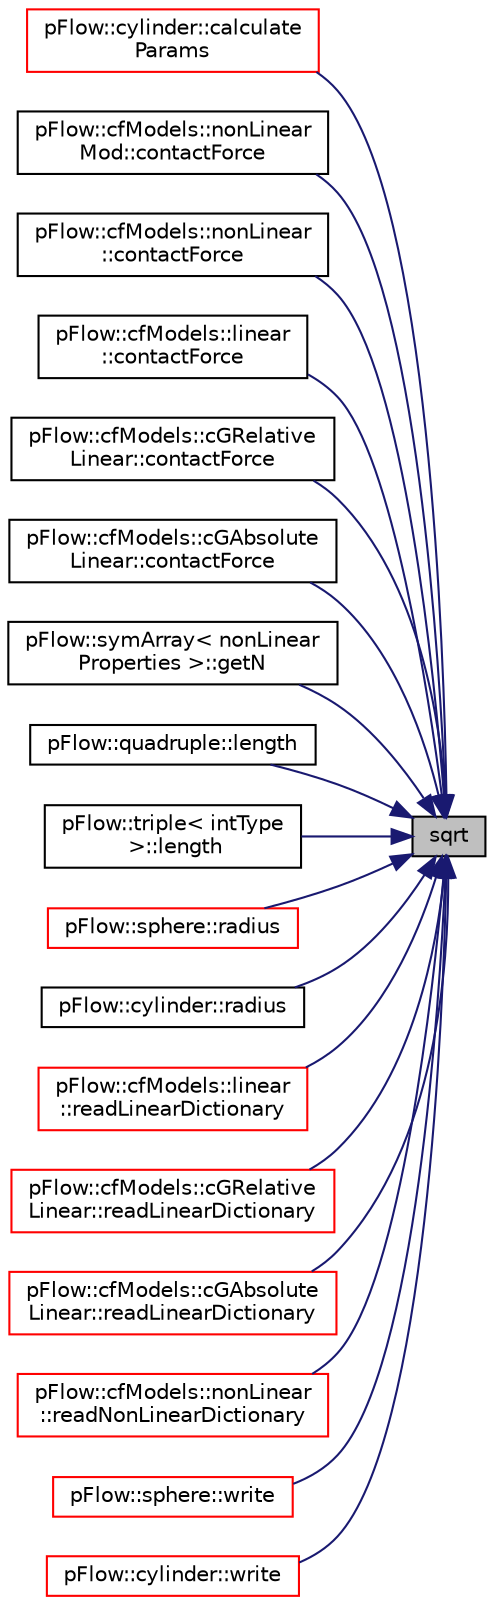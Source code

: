 digraph "sqrt"
{
 // LATEX_PDF_SIZE
  edge [fontname="Helvetica",fontsize="10",labelfontname="Helvetica",labelfontsize="10"];
  node [fontname="Helvetica",fontsize="10",shape=record];
  rankdir="RL";
  Node1 [label="sqrt",height=0.2,width=0.4,color="black", fillcolor="grey75", style="filled", fontcolor="black",tooltip=" "];
  Node1 -> Node2 [dir="back",color="midnightblue",fontsize="10",style="solid",fontname="Helvetica"];
  Node2 [label="pFlow::cylinder::calculate\lParams",height=0.2,width=0.4,color="red", fillcolor="white", style="filled",URL="$classpFlow_1_1cylinder.html#a60aa71a9e81fe0fd36ea435a9ec0e0aa",tooltip=" "];
  Node1 -> Node4 [dir="back",color="midnightblue",fontsize="10",style="solid",fontname="Helvetica"];
  Node4 [label="pFlow::cfModels::nonLinear\lMod::contactForce",height=0.2,width=0.4,color="black", fillcolor="white", style="filled",URL="$classpFlow_1_1cfModels_1_1nonLinearMod.html#a38dbcf2e1d3f39879c6005d580f01849",tooltip=" "];
  Node1 -> Node5 [dir="back",color="midnightblue",fontsize="10",style="solid",fontname="Helvetica"];
  Node5 [label="pFlow::cfModels::nonLinear\l::contactForce",height=0.2,width=0.4,color="black", fillcolor="white", style="filled",URL="$classpFlow_1_1cfModels_1_1nonLinear.html#a38dbcf2e1d3f39879c6005d580f01849",tooltip=" "];
  Node1 -> Node6 [dir="back",color="midnightblue",fontsize="10",style="solid",fontname="Helvetica"];
  Node6 [label="pFlow::cfModels::linear\l::contactForce",height=0.2,width=0.4,color="black", fillcolor="white", style="filled",URL="$classpFlow_1_1cfModels_1_1linear.html#a38dbcf2e1d3f39879c6005d580f01849",tooltip=" "];
  Node1 -> Node7 [dir="back",color="midnightblue",fontsize="10",style="solid",fontname="Helvetica"];
  Node7 [label="pFlow::cfModels::cGRelative\lLinear::contactForce",height=0.2,width=0.4,color="black", fillcolor="white", style="filled",URL="$classpFlow_1_1cfModels_1_1cGRelativeLinear.html#add817d1a64af70fd3d708ab09a02ad72",tooltip=" "];
  Node1 -> Node8 [dir="back",color="midnightblue",fontsize="10",style="solid",fontname="Helvetica"];
  Node8 [label="pFlow::cfModels::cGAbsolute\lLinear::contactForce",height=0.2,width=0.4,color="black", fillcolor="white", style="filled",URL="$classpFlow_1_1cfModels_1_1cGAbsoluteLinear.html#add817d1a64af70fd3d708ab09a02ad72",tooltip=" "];
  Node1 -> Node9 [dir="back",color="midnightblue",fontsize="10",style="solid",fontname="Helvetica"];
  Node9 [label="pFlow::symArray\< nonLinear\lProperties \>::getN",height=0.2,width=0.4,color="black", fillcolor="white", style="filled",URL="$classpFlow_1_1symArray.html#aaa204e5a9810b8db8dd34cc29ee4c464",tooltip=" "];
  Node1 -> Node10 [dir="back",color="midnightblue",fontsize="10",style="solid",fontname="Helvetica"];
  Node10 [label="pFlow::quadruple::length",height=0.2,width=0.4,color="black", fillcolor="white", style="filled",URL="$classpFlow_1_1quadruple.html#a386dd44caa78e5884651bd4891674555",tooltip=" "];
  Node1 -> Node11 [dir="back",color="midnightblue",fontsize="10",style="solid",fontname="Helvetica"];
  Node11 [label="pFlow::triple\< intType\l \>::length",height=0.2,width=0.4,color="black", fillcolor="white", style="filled",URL="$classpFlow_1_1triple.html#a386dd44caa78e5884651bd4891674555",tooltip="Length of the vector."];
  Node1 -> Node12 [dir="back",color="midnightblue",fontsize="10",style="solid",fontname="Helvetica"];
  Node12 [label="pFlow::sphere::radius",height=0.2,width=0.4,color="red", fillcolor="white", style="filled",URL="$classpFlow_1_1sphere.html#a4611c0bbd5b552873706e6d361f8b43f",tooltip=" "];
  Node1 -> Node16 [dir="back",color="midnightblue",fontsize="10",style="solid",fontname="Helvetica"];
  Node16 [label="pFlow::cylinder::radius",height=0.2,width=0.4,color="black", fillcolor="white", style="filled",URL="$classpFlow_1_1cylinder.html#a4611c0bbd5b552873706e6d361f8b43f",tooltip=" "];
  Node1 -> Node17 [dir="back",color="midnightblue",fontsize="10",style="solid",fontname="Helvetica"];
  Node17 [label="pFlow::cfModels::linear\l::readLinearDictionary",height=0.2,width=0.4,color="red", fillcolor="white", style="filled",URL="$classpFlow_1_1cfModels_1_1linear.html#a36dd9da7f6e5afc522963e96004b3f98",tooltip=" "];
  Node1 -> Node19 [dir="back",color="midnightblue",fontsize="10",style="solid",fontname="Helvetica"];
  Node19 [label="pFlow::cfModels::cGRelative\lLinear::readLinearDictionary",height=0.2,width=0.4,color="red", fillcolor="white", style="filled",URL="$classpFlow_1_1cfModels_1_1cGRelativeLinear.html#a36dd9da7f6e5afc522963e96004b3f98",tooltip=" "];
  Node1 -> Node21 [dir="back",color="midnightblue",fontsize="10",style="solid",fontname="Helvetica"];
  Node21 [label="pFlow::cfModels::cGAbsolute\lLinear::readLinearDictionary",height=0.2,width=0.4,color="red", fillcolor="white", style="filled",URL="$classpFlow_1_1cfModels_1_1cGAbsoluteLinear.html#a36dd9da7f6e5afc522963e96004b3f98",tooltip=" "];
  Node1 -> Node23 [dir="back",color="midnightblue",fontsize="10",style="solid",fontname="Helvetica"];
  Node23 [label="pFlow::cfModels::nonLinear\l::readNonLinearDictionary",height=0.2,width=0.4,color="red", fillcolor="white", style="filled",URL="$classpFlow_1_1cfModels_1_1nonLinear.html#a8b733efddd531d2ddf9c2765805f081c",tooltip=" "];
  Node1 -> Node25 [dir="back",color="midnightblue",fontsize="10",style="solid",fontname="Helvetica"];
  Node25 [label="pFlow::sphere::write",height=0.2,width=0.4,color="red", fillcolor="white", style="filled",URL="$classpFlow_1_1sphere.html#aa7d820a4dd0777a9a82aee242b83a167",tooltip=" "];
  Node1 -> Node27 [dir="back",color="midnightblue",fontsize="10",style="solid",fontname="Helvetica"];
  Node27 [label="pFlow::cylinder::write",height=0.2,width=0.4,color="red", fillcolor="white", style="filled",URL="$classpFlow_1_1cylinder.html#aa7d820a4dd0777a9a82aee242b83a167",tooltip=" "];
}
